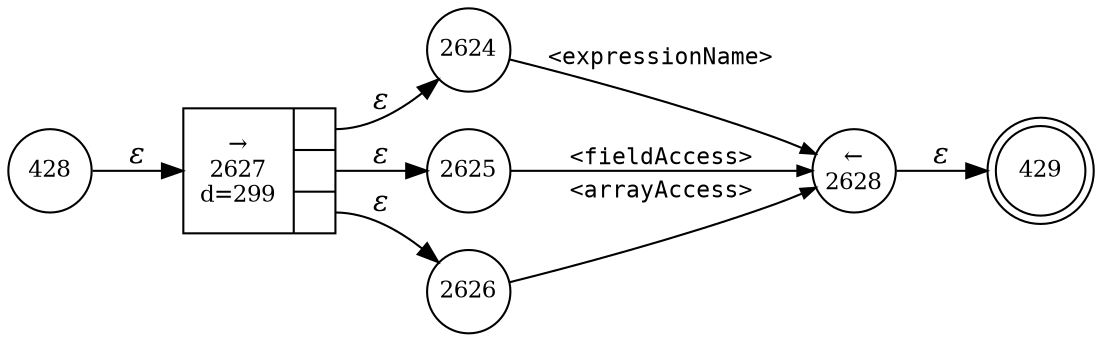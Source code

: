 digraph ATN {
rankdir=LR;
s429[fontsize=11, label="429", shape=doublecircle, fixedsize=true, width=.6];
s2624[fontsize=11,label="2624", shape=circle, fixedsize=true, width=.55, peripheries=1];
s2625[fontsize=11,label="2625", shape=circle, fixedsize=true, width=.55, peripheries=1];
s2626[fontsize=11,label="2626", shape=circle, fixedsize=true, width=.55, peripheries=1];
s2627[fontsize=11,label="{&rarr;\n2627\nd=299|{<p0>|<p1>|<p2>}}", shape=record, fixedsize=false, peripheries=1];
s2628[fontsize=11,label="&larr;\n2628", shape=circle, fixedsize=true, width=.55, peripheries=1];
s428[fontsize=11,label="428", shape=circle, fixedsize=true, width=.55, peripheries=1];
s428 -> s2627 [fontname="Times-Italic", label="&epsilon;"];
s2627:p0 -> s2624 [fontname="Times-Italic", label="&epsilon;"];
s2627:p1 -> s2625 [fontname="Times-Italic", label="&epsilon;"];
s2627:p2 -> s2626 [fontname="Times-Italic", label="&epsilon;"];
s2624 -> s2628 [fontsize=11, fontname="Courier", arrowsize=.7, label = "<expressionName>", arrowhead = normal];
s2625 -> s2628 [fontsize=11, fontname="Courier", arrowsize=.7, label = "<fieldAccess>", arrowhead = normal];
s2626 -> s2628 [fontsize=11, fontname="Courier", arrowsize=.7, label = "<arrayAccess>", arrowhead = normal];
s2628 -> s429 [fontname="Times-Italic", label="&epsilon;"];
}